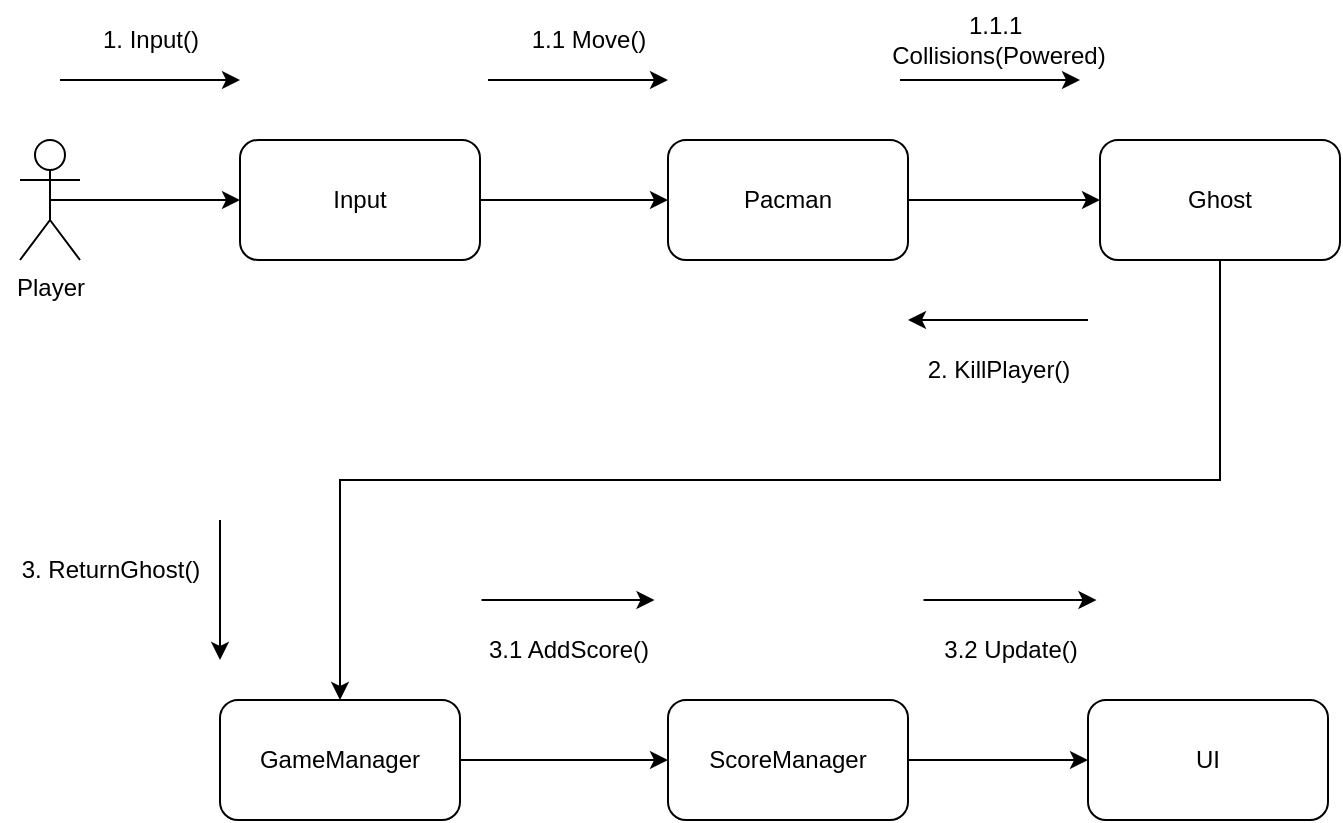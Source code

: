<mxfile version="27.0.9">
  <diagram name="Page-1" id="uBpOgh7q25COtYwrt39w">
    <mxGraphModel dx="1426" dy="777" grid="1" gridSize="10" guides="1" tooltips="1" connect="1" arrows="1" fold="1" page="1" pageScale="1" pageWidth="827" pageHeight="1169" math="0" shadow="0">
      <root>
        <mxCell id="0" />
        <mxCell id="1" parent="0" />
        <mxCell id="xdSwNsVbz4G_syUSVLOO-9" style="edgeStyle=orthogonalEdgeStyle;rounded=0;orthogonalLoop=1;jettySize=auto;html=1;exitX=1;exitY=0.5;exitDx=0;exitDy=0;entryX=0;entryY=0.5;entryDx=0;entryDy=0;" edge="1" parent="1" source="xdSwNsVbz4G_syUSVLOO-1" target="xdSwNsVbz4G_syUSVLOO-5">
          <mxGeometry relative="1" as="geometry" />
        </mxCell>
        <mxCell id="xdSwNsVbz4G_syUSVLOO-1" value="Input" style="rounded=1;whiteSpace=wrap;html=1;" vertex="1" parent="1">
          <mxGeometry x="140" y="170" width="120" height="60" as="geometry" />
        </mxCell>
        <mxCell id="xdSwNsVbz4G_syUSVLOO-4" style="edgeStyle=orthogonalEdgeStyle;rounded=0;orthogonalLoop=1;jettySize=auto;html=1;exitX=0.5;exitY=0.5;exitDx=0;exitDy=0;exitPerimeter=0;entryX=0;entryY=0.5;entryDx=0;entryDy=0;" edge="1" parent="1" source="xdSwNsVbz4G_syUSVLOO-2" target="xdSwNsVbz4G_syUSVLOO-1">
          <mxGeometry relative="1" as="geometry" />
        </mxCell>
        <mxCell id="xdSwNsVbz4G_syUSVLOO-2" value="Player" style="shape=umlActor;verticalLabelPosition=bottom;verticalAlign=top;html=1;outlineConnect=0;" vertex="1" parent="1">
          <mxGeometry x="30" y="170" width="30" height="60" as="geometry" />
        </mxCell>
        <mxCell id="xdSwNsVbz4G_syUSVLOO-10" style="edgeStyle=orthogonalEdgeStyle;rounded=0;orthogonalLoop=1;jettySize=auto;html=1;exitX=1;exitY=0.5;exitDx=0;exitDy=0;entryX=0;entryY=0.5;entryDx=0;entryDy=0;" edge="1" parent="1" source="xdSwNsVbz4G_syUSVLOO-5" target="xdSwNsVbz4G_syUSVLOO-6">
          <mxGeometry relative="1" as="geometry" />
        </mxCell>
        <mxCell id="xdSwNsVbz4G_syUSVLOO-5" value="Pacman" style="rounded=1;whiteSpace=wrap;html=1;" vertex="1" parent="1">
          <mxGeometry x="354" y="170" width="120" height="60" as="geometry" />
        </mxCell>
        <mxCell id="xdSwNsVbz4G_syUSVLOO-19" style="edgeStyle=orthogonalEdgeStyle;rounded=0;orthogonalLoop=1;jettySize=auto;html=1;exitX=0.5;exitY=1;exitDx=0;exitDy=0;entryX=0.5;entryY=0;entryDx=0;entryDy=0;" edge="1" parent="1" source="xdSwNsVbz4G_syUSVLOO-6" target="xdSwNsVbz4G_syUSVLOO-7">
          <mxGeometry relative="1" as="geometry" />
        </mxCell>
        <mxCell id="xdSwNsVbz4G_syUSVLOO-6" value="Ghost" style="rounded=1;whiteSpace=wrap;html=1;" vertex="1" parent="1">
          <mxGeometry x="570" y="170" width="120" height="60" as="geometry" />
        </mxCell>
        <mxCell id="xdSwNsVbz4G_syUSVLOO-25" style="edgeStyle=orthogonalEdgeStyle;rounded=0;orthogonalLoop=1;jettySize=auto;html=1;exitX=1;exitY=0.5;exitDx=0;exitDy=0;entryX=0;entryY=0.5;entryDx=0;entryDy=0;" edge="1" parent="1" source="xdSwNsVbz4G_syUSVLOO-7" target="xdSwNsVbz4G_syUSVLOO-8">
          <mxGeometry relative="1" as="geometry" />
        </mxCell>
        <mxCell id="xdSwNsVbz4G_syUSVLOO-7" value="GameManager" style="rounded=1;whiteSpace=wrap;html=1;" vertex="1" parent="1">
          <mxGeometry x="130" y="450" width="120" height="60" as="geometry" />
        </mxCell>
        <mxCell id="xdSwNsVbz4G_syUSVLOO-27" style="edgeStyle=orthogonalEdgeStyle;rounded=0;orthogonalLoop=1;jettySize=auto;html=1;exitX=1;exitY=0.5;exitDx=0;exitDy=0;entryX=0;entryY=0.5;entryDx=0;entryDy=0;" edge="1" parent="1" source="xdSwNsVbz4G_syUSVLOO-8" target="xdSwNsVbz4G_syUSVLOO-26">
          <mxGeometry relative="1" as="geometry" />
        </mxCell>
        <mxCell id="xdSwNsVbz4G_syUSVLOO-8" value="ScoreManager" style="rounded=1;whiteSpace=wrap;html=1;" vertex="1" parent="1">
          <mxGeometry x="354" y="450" width="120" height="60" as="geometry" />
        </mxCell>
        <mxCell id="xdSwNsVbz4G_syUSVLOO-11" value="1. Input()" style="text;html=1;align=center;verticalAlign=middle;resizable=0;points=[];autosize=1;strokeColor=none;fillColor=none;" vertex="1" parent="1">
          <mxGeometry x="60" y="105" width="70" height="30" as="geometry" />
        </mxCell>
        <mxCell id="xdSwNsVbz4G_syUSVLOO-12" value="1.1 Move()" style="text;html=1;align=center;verticalAlign=middle;resizable=0;points=[];autosize=1;strokeColor=none;fillColor=none;" vertex="1" parent="1">
          <mxGeometry x="274" y="105" width="80" height="30" as="geometry" />
        </mxCell>
        <mxCell id="xdSwNsVbz4G_syUSVLOO-13" value="1.1.1&amp;nbsp;&lt;div&gt;Collisions(Powered)&lt;/div&gt;" style="text;html=1;align=center;verticalAlign=middle;resizable=0;points=[];autosize=1;strokeColor=none;fillColor=none;" vertex="1" parent="1">
          <mxGeometry x="454" y="100" width="130" height="40" as="geometry" />
        </mxCell>
        <mxCell id="xdSwNsVbz4G_syUSVLOO-14" value="2. KillPlayer()" style="text;html=1;align=center;verticalAlign=middle;resizable=0;points=[];autosize=1;strokeColor=none;fillColor=none;" vertex="1" parent="1">
          <mxGeometry x="474" y="270" width="90" height="30" as="geometry" />
        </mxCell>
        <mxCell id="xdSwNsVbz4G_syUSVLOO-15" value="" style="endArrow=classic;html=1;rounded=0;" edge="1" parent="1">
          <mxGeometry width="50" height="50" relative="1" as="geometry">
            <mxPoint x="564" y="260" as="sourcePoint" />
            <mxPoint x="474" y="260" as="targetPoint" />
          </mxGeometry>
        </mxCell>
        <mxCell id="xdSwNsVbz4G_syUSVLOO-16" value="" style="endArrow=classic;html=1;rounded=0;" edge="1" parent="1">
          <mxGeometry width="50" height="50" relative="1" as="geometry">
            <mxPoint x="470" y="140" as="sourcePoint" />
            <mxPoint x="560" y="140" as="targetPoint" />
          </mxGeometry>
        </mxCell>
        <mxCell id="xdSwNsVbz4G_syUSVLOO-17" value="" style="endArrow=classic;html=1;rounded=0;" edge="1" parent="1">
          <mxGeometry width="50" height="50" relative="1" as="geometry">
            <mxPoint x="264" y="140" as="sourcePoint" />
            <mxPoint x="354" y="140" as="targetPoint" />
          </mxGeometry>
        </mxCell>
        <mxCell id="xdSwNsVbz4G_syUSVLOO-18" value="" style="endArrow=classic;html=1;rounded=0;" edge="1" parent="1">
          <mxGeometry width="50" height="50" relative="1" as="geometry">
            <mxPoint x="50" y="140" as="sourcePoint" />
            <mxPoint x="140" y="140" as="targetPoint" />
          </mxGeometry>
        </mxCell>
        <mxCell id="xdSwNsVbz4G_syUSVLOO-20" value="3. ReturnGhost()" style="text;html=1;align=center;verticalAlign=middle;resizable=0;points=[];autosize=1;strokeColor=none;fillColor=none;" vertex="1" parent="1">
          <mxGeometry x="20" y="370" width="110" height="30" as="geometry" />
        </mxCell>
        <mxCell id="xdSwNsVbz4G_syUSVLOO-21" value="3.1 AddScore()" style="text;html=1;align=center;verticalAlign=middle;resizable=0;points=[];autosize=1;strokeColor=none;fillColor=none;" vertex="1" parent="1">
          <mxGeometry x="254" y="410" width="100" height="30" as="geometry" />
        </mxCell>
        <mxCell id="xdSwNsVbz4G_syUSVLOO-23" value="" style="endArrow=classic;html=1;rounded=0;" edge="1" parent="1">
          <mxGeometry width="50" height="50" relative="1" as="geometry">
            <mxPoint x="130" y="360" as="sourcePoint" />
            <mxPoint x="130" y="430" as="targetPoint" />
          </mxGeometry>
        </mxCell>
        <mxCell id="xdSwNsVbz4G_syUSVLOO-24" value="" style="endArrow=classic;html=1;rounded=0;" edge="1" parent="1">
          <mxGeometry width="50" height="50" relative="1" as="geometry">
            <mxPoint x="260.75" y="400" as="sourcePoint" />
            <mxPoint x="347.25" y="400" as="targetPoint" />
          </mxGeometry>
        </mxCell>
        <mxCell id="xdSwNsVbz4G_syUSVLOO-26" value="UI" style="rounded=1;whiteSpace=wrap;html=1;" vertex="1" parent="1">
          <mxGeometry x="564" y="450" width="120" height="60" as="geometry" />
        </mxCell>
        <mxCell id="xdSwNsVbz4G_syUSVLOO-28" value="3.2 Update()" style="text;html=1;align=center;verticalAlign=middle;resizable=0;points=[];autosize=1;strokeColor=none;fillColor=none;" vertex="1" parent="1">
          <mxGeometry x="480" y="410" width="90" height="30" as="geometry" />
        </mxCell>
        <mxCell id="xdSwNsVbz4G_syUSVLOO-29" value="" style="endArrow=classic;html=1;rounded=0;" edge="1" parent="1">
          <mxGeometry width="50" height="50" relative="1" as="geometry">
            <mxPoint x="481.75" y="400" as="sourcePoint" />
            <mxPoint x="568.25" y="400" as="targetPoint" />
          </mxGeometry>
        </mxCell>
      </root>
    </mxGraphModel>
  </diagram>
</mxfile>
